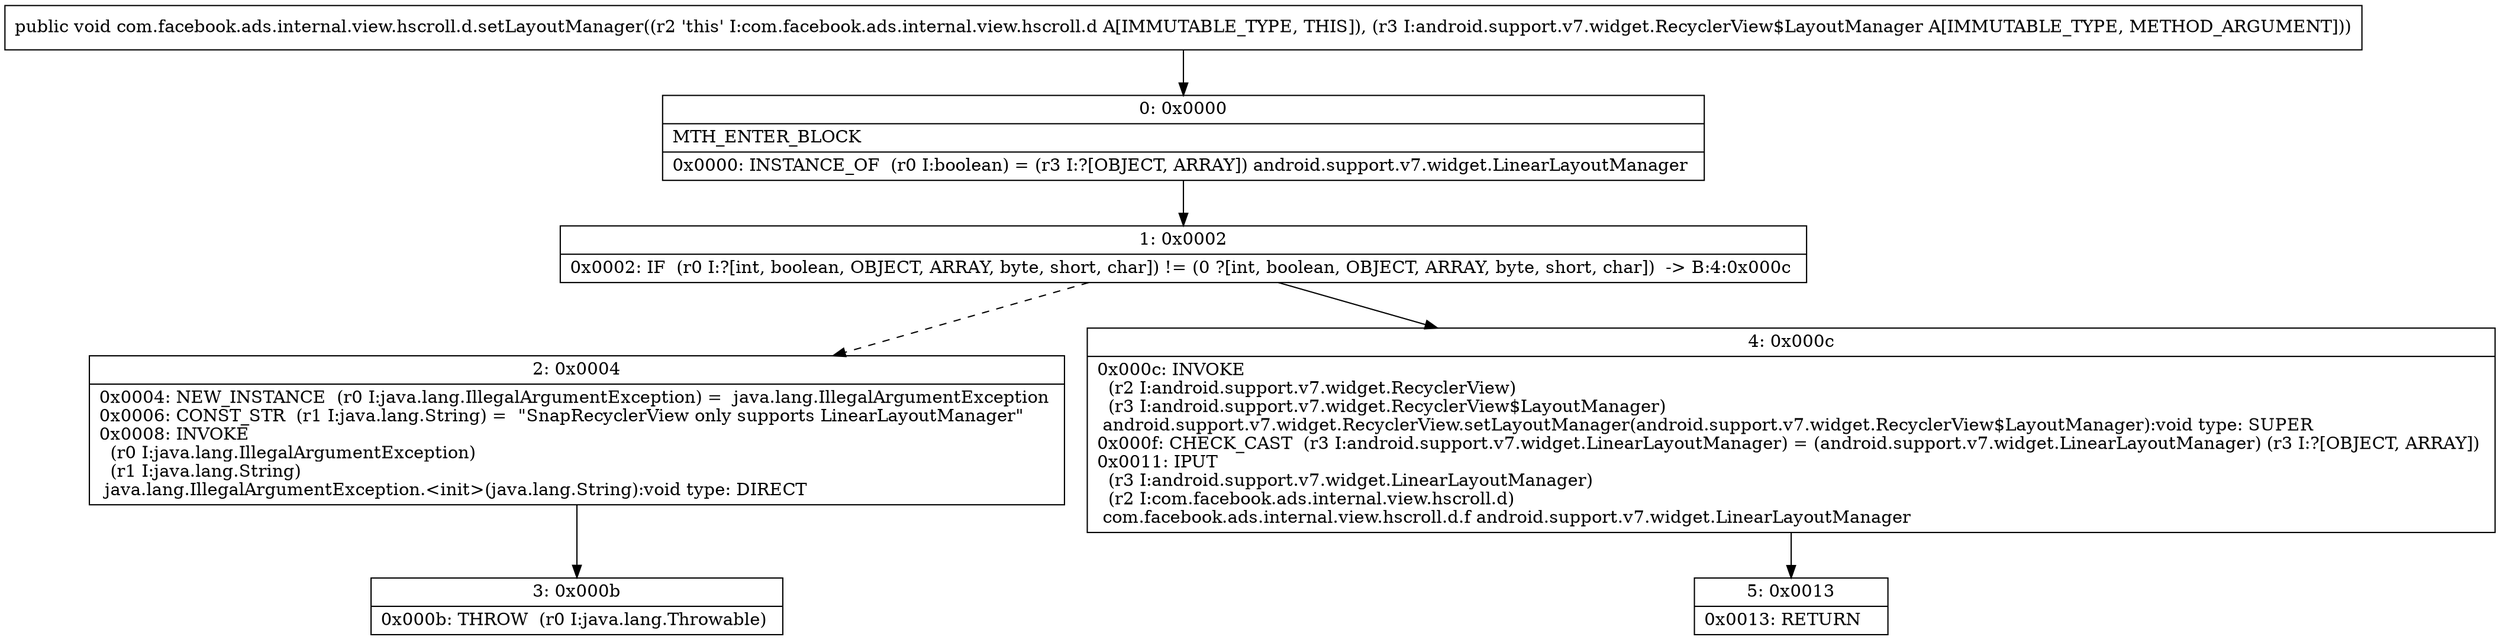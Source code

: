 digraph "CFG forcom.facebook.ads.internal.view.hscroll.d.setLayoutManager(Landroid\/support\/v7\/widget\/RecyclerView$LayoutManager;)V" {
Node_0 [shape=record,label="{0\:\ 0x0000|MTH_ENTER_BLOCK\l|0x0000: INSTANCE_OF  (r0 I:boolean) = (r3 I:?[OBJECT, ARRAY]) android.support.v7.widget.LinearLayoutManager \l}"];
Node_1 [shape=record,label="{1\:\ 0x0002|0x0002: IF  (r0 I:?[int, boolean, OBJECT, ARRAY, byte, short, char]) != (0 ?[int, boolean, OBJECT, ARRAY, byte, short, char])  \-\> B:4:0x000c \l}"];
Node_2 [shape=record,label="{2\:\ 0x0004|0x0004: NEW_INSTANCE  (r0 I:java.lang.IllegalArgumentException) =  java.lang.IllegalArgumentException \l0x0006: CONST_STR  (r1 I:java.lang.String) =  \"SnapRecyclerView only supports LinearLayoutManager\" \l0x0008: INVOKE  \l  (r0 I:java.lang.IllegalArgumentException)\l  (r1 I:java.lang.String)\l java.lang.IllegalArgumentException.\<init\>(java.lang.String):void type: DIRECT \l}"];
Node_3 [shape=record,label="{3\:\ 0x000b|0x000b: THROW  (r0 I:java.lang.Throwable) \l}"];
Node_4 [shape=record,label="{4\:\ 0x000c|0x000c: INVOKE  \l  (r2 I:android.support.v7.widget.RecyclerView)\l  (r3 I:android.support.v7.widget.RecyclerView$LayoutManager)\l android.support.v7.widget.RecyclerView.setLayoutManager(android.support.v7.widget.RecyclerView$LayoutManager):void type: SUPER \l0x000f: CHECK_CAST  (r3 I:android.support.v7.widget.LinearLayoutManager) = (android.support.v7.widget.LinearLayoutManager) (r3 I:?[OBJECT, ARRAY]) \l0x0011: IPUT  \l  (r3 I:android.support.v7.widget.LinearLayoutManager)\l  (r2 I:com.facebook.ads.internal.view.hscroll.d)\l com.facebook.ads.internal.view.hscroll.d.f android.support.v7.widget.LinearLayoutManager \l}"];
Node_5 [shape=record,label="{5\:\ 0x0013|0x0013: RETURN   \l}"];
MethodNode[shape=record,label="{public void com.facebook.ads.internal.view.hscroll.d.setLayoutManager((r2 'this' I:com.facebook.ads.internal.view.hscroll.d A[IMMUTABLE_TYPE, THIS]), (r3 I:android.support.v7.widget.RecyclerView$LayoutManager A[IMMUTABLE_TYPE, METHOD_ARGUMENT])) }"];
MethodNode -> Node_0;
Node_0 -> Node_1;
Node_1 -> Node_2[style=dashed];
Node_1 -> Node_4;
Node_2 -> Node_3;
Node_4 -> Node_5;
}

